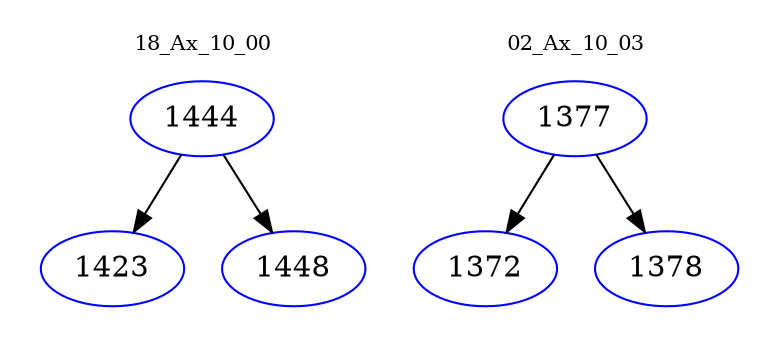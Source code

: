 digraph{
subgraph cluster_0 {
color = white
label = "18_Ax_10_00";
fontsize=10;
T0_1444 [label="1444", color="blue"]
T0_1444 -> T0_1423 [color="black"]
T0_1423 [label="1423", color="blue"]
T0_1444 -> T0_1448 [color="black"]
T0_1448 [label="1448", color="blue"]
}
subgraph cluster_1 {
color = white
label = "02_Ax_10_03";
fontsize=10;
T1_1377 [label="1377", color="blue"]
T1_1377 -> T1_1372 [color="black"]
T1_1372 [label="1372", color="blue"]
T1_1377 -> T1_1378 [color="black"]
T1_1378 [label="1378", color="blue"]
}
}
